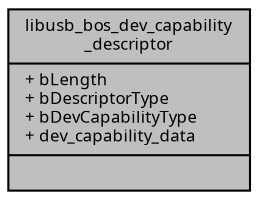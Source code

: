 digraph "libusb_bos_dev_capability_descriptor"
{
  edge [fontname="Sans",fontsize="8",labelfontname="Sans",labelfontsize="8"];
  node [fontname="Sans",fontsize="8",shape=record];
  Node1 [label="{libusb_bos_dev_capability\l_descriptor\n|+ bLength\l+ bDescriptorType\l+ bDevCapabilityType\l+ dev_capability_data\l|}",height=0.2,width=0.4,color="black", fillcolor="grey75", style="filled", fontcolor="black"];
}
